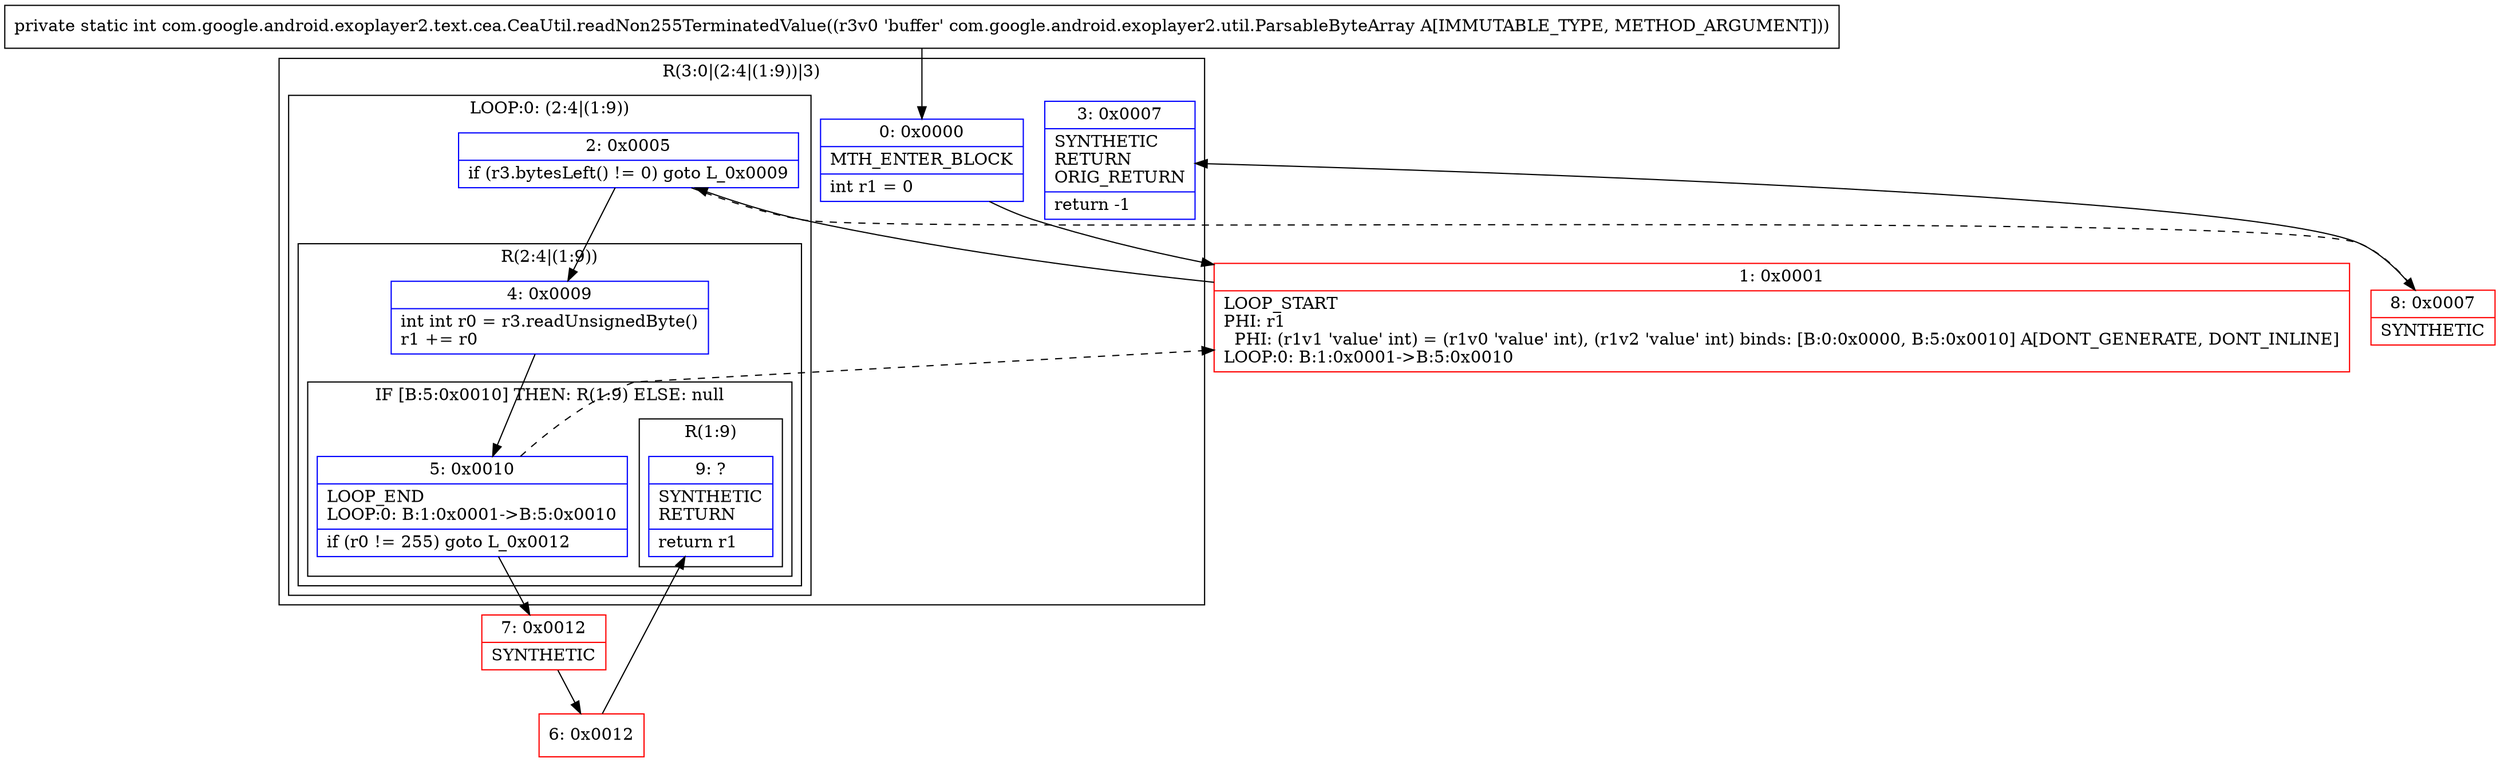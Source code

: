 digraph "CFG forcom.google.android.exoplayer2.text.cea.CeaUtil.readNon255TerminatedValue(Lcom\/google\/android\/exoplayer2\/util\/ParsableByteArray;)I" {
subgraph cluster_Region_222318072 {
label = "R(3:0|(2:4|(1:9))|3)";
node [shape=record,color=blue];
Node_0 [shape=record,label="{0\:\ 0x0000|MTH_ENTER_BLOCK\l|int r1 = 0\l}"];
subgraph cluster_LoopRegion_1020611285 {
label = "LOOP:0: (2:4|(1:9))";
node [shape=record,color=blue];
Node_2 [shape=record,label="{2\:\ 0x0005|if (r3.bytesLeft() != 0) goto L_0x0009\l}"];
subgraph cluster_Region_970341079 {
label = "R(2:4|(1:9))";
node [shape=record,color=blue];
Node_4 [shape=record,label="{4\:\ 0x0009|int int r0 = r3.readUnsignedByte()\lr1 += r0\l}"];
subgraph cluster_IfRegion_2047040868 {
label = "IF [B:5:0x0010] THEN: R(1:9) ELSE: null";
node [shape=record,color=blue];
Node_5 [shape=record,label="{5\:\ 0x0010|LOOP_END\lLOOP:0: B:1:0x0001\-\>B:5:0x0010\l|if (r0 != 255) goto L_0x0012\l}"];
subgraph cluster_Region_1532349756 {
label = "R(1:9)";
node [shape=record,color=blue];
Node_9 [shape=record,label="{9\:\ ?|SYNTHETIC\lRETURN\l|return r1\l}"];
}
}
}
}
Node_3 [shape=record,label="{3\:\ 0x0007|SYNTHETIC\lRETURN\lORIG_RETURN\l|return \-1\l}"];
}
Node_1 [shape=record,color=red,label="{1\:\ 0x0001|LOOP_START\lPHI: r1 \l  PHI: (r1v1 'value' int) = (r1v0 'value' int), (r1v2 'value' int) binds: [B:0:0x0000, B:5:0x0010] A[DONT_GENERATE, DONT_INLINE]\lLOOP:0: B:1:0x0001\-\>B:5:0x0010\l}"];
Node_6 [shape=record,color=red,label="{6\:\ 0x0012}"];
Node_7 [shape=record,color=red,label="{7\:\ 0x0012|SYNTHETIC\l}"];
Node_8 [shape=record,color=red,label="{8\:\ 0x0007|SYNTHETIC\l}"];
MethodNode[shape=record,label="{private static int com.google.android.exoplayer2.text.cea.CeaUtil.readNon255TerminatedValue((r3v0 'buffer' com.google.android.exoplayer2.util.ParsableByteArray A[IMMUTABLE_TYPE, METHOD_ARGUMENT])) }"];
MethodNode -> Node_0;
Node_0 -> Node_1;
Node_2 -> Node_4;
Node_2 -> Node_8[style=dashed];
Node_4 -> Node_5;
Node_5 -> Node_1[style=dashed];
Node_5 -> Node_7;
Node_1 -> Node_2;
Node_6 -> Node_9;
Node_7 -> Node_6;
Node_8 -> Node_3;
}


